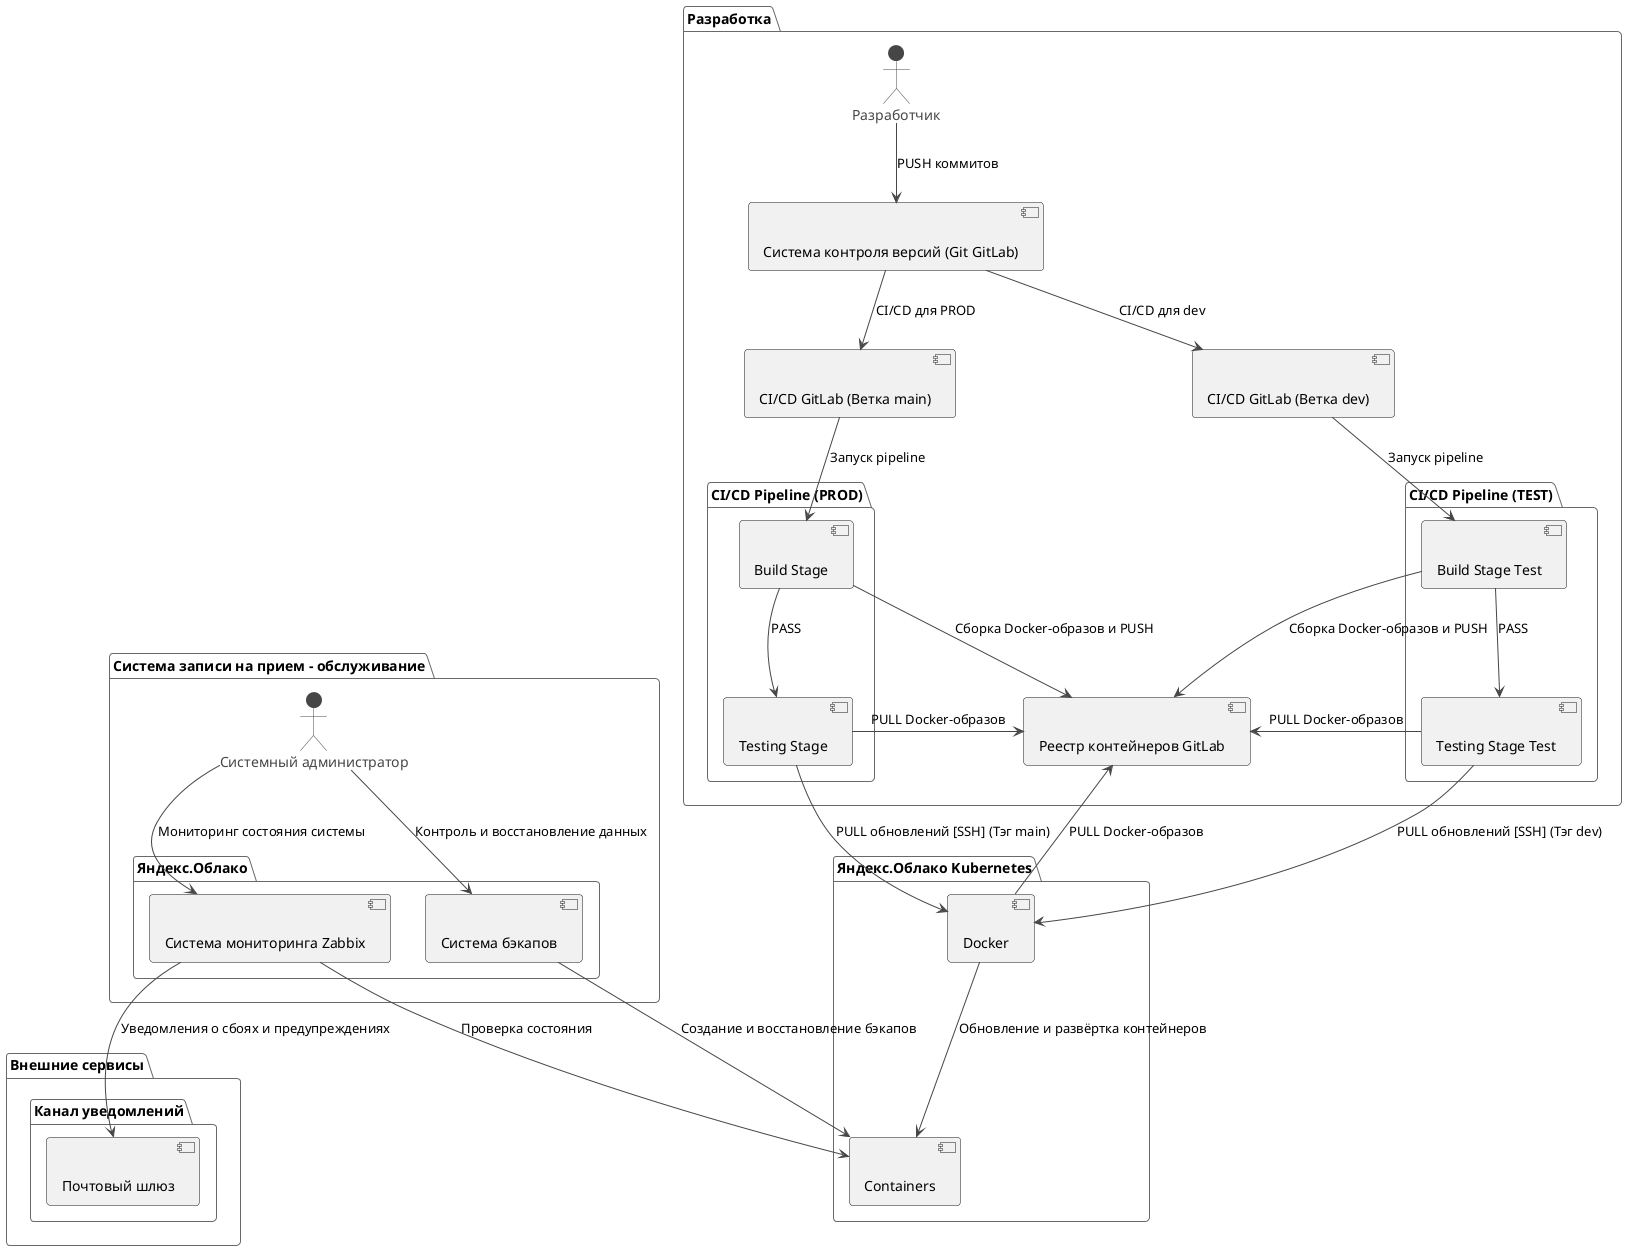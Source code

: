 @startuml
!theme vibrant

package "Яндекс.Облако Kubernetes" as k8s {
  [Docker] as docker << (C, #FFAAAA) >>
  [Containers] as containers << (C, #FFAAAA) >>
}

package "Система записи на прием - обслуживание" as maintenance {
    actor "Системный администратор" as sys_admin
    package "Яндекс.Облако" as cloud {
      [Система мониторинга Zabbix] as monitoring_service << (C, #FFAAAA) >>
      [Система бэкапов] as backup_service << (C, #FFAAAA) >>
    }
}

package "Внешние сервисы" as outer_services {
    package "Канал уведомлений" as notifications {
        [Почтовый шлюз] as email_service << (C, #FFAAAA) >>
    }
}

package "Разработка" as development {
    actor "Разработчик" as developer
    [Система контроля версий (Git GitLab)] as vcs << (C, #FFAAAA) >>
    [CI/CD GitLab (Ветка main)] as cicd << (C, #FFAAAA) >>
    [CI/CD GitLab (Ветка dev)] as cicdtest << (C, #FFAAAA) >>
    
    package "CI/CD Pipeline (PROD)" as build {
      [Build Stage] as buildstage << (C, #FFAAAA) >>
      [Testing Stage] as testingstage << (C, #FFAAAA) >>
    }

    package "CI/CD Pipeline (TEST)" as buildtest {
      [Build Stage Test] as buildstagetest << (C, #FFAAAA) >>
      [Testing Stage Test] as testingstagetest << (C, #FFAAAA) >>
    }

    [Реестр контейнеров GitLab] as containeregistry << (C, #FFAAAA) >>
}

sys_admin --> monitoring_service : "Мониторинг состояния системы"
sys_admin --> backup_service : "Контроль и восстановление данных"
monitoring_service --> email_service : "Уведомления о сбоях и предупреждениях"
developer --> vcs : "PUSH коммитов"
vcs --> cicd : "CI/CD для PROD"
vcs --> cicdtest : "CI/CD для dev"
cicd --> buildstage : "Запуск pipeline"
cicdtest --> buildstagetest : "Запуск pipeline"
buildstage --> containeregistry : "Сборка Docker-образов и PUSH"
buildstagetest --> containeregistry : "Сборка Docker-образов и PUSH"
containeregistry <-- testingstage : "PULL Docker-образов"
containeregistry <-- testingstagetest : "PULL Docker-образов"
buildstage --> testingstage : "PASS"
buildstagetest --> testingstagetest : "PASS"
testingstage --> docker : "PULL обновлений [SSH] (Тэг main)"
testingstagetest --> docker : "PULL обновлений [SSH] (Тэг dev)"
docker --> containeregistry : "PULL Docker-образов"
docker --> containers : "Обновление и развёртка контейнеров"
monitoring_service --> containers : "Проверка состояния"
backup_service --> containers : "Создание и восстановление бэкапов"

@enduml
